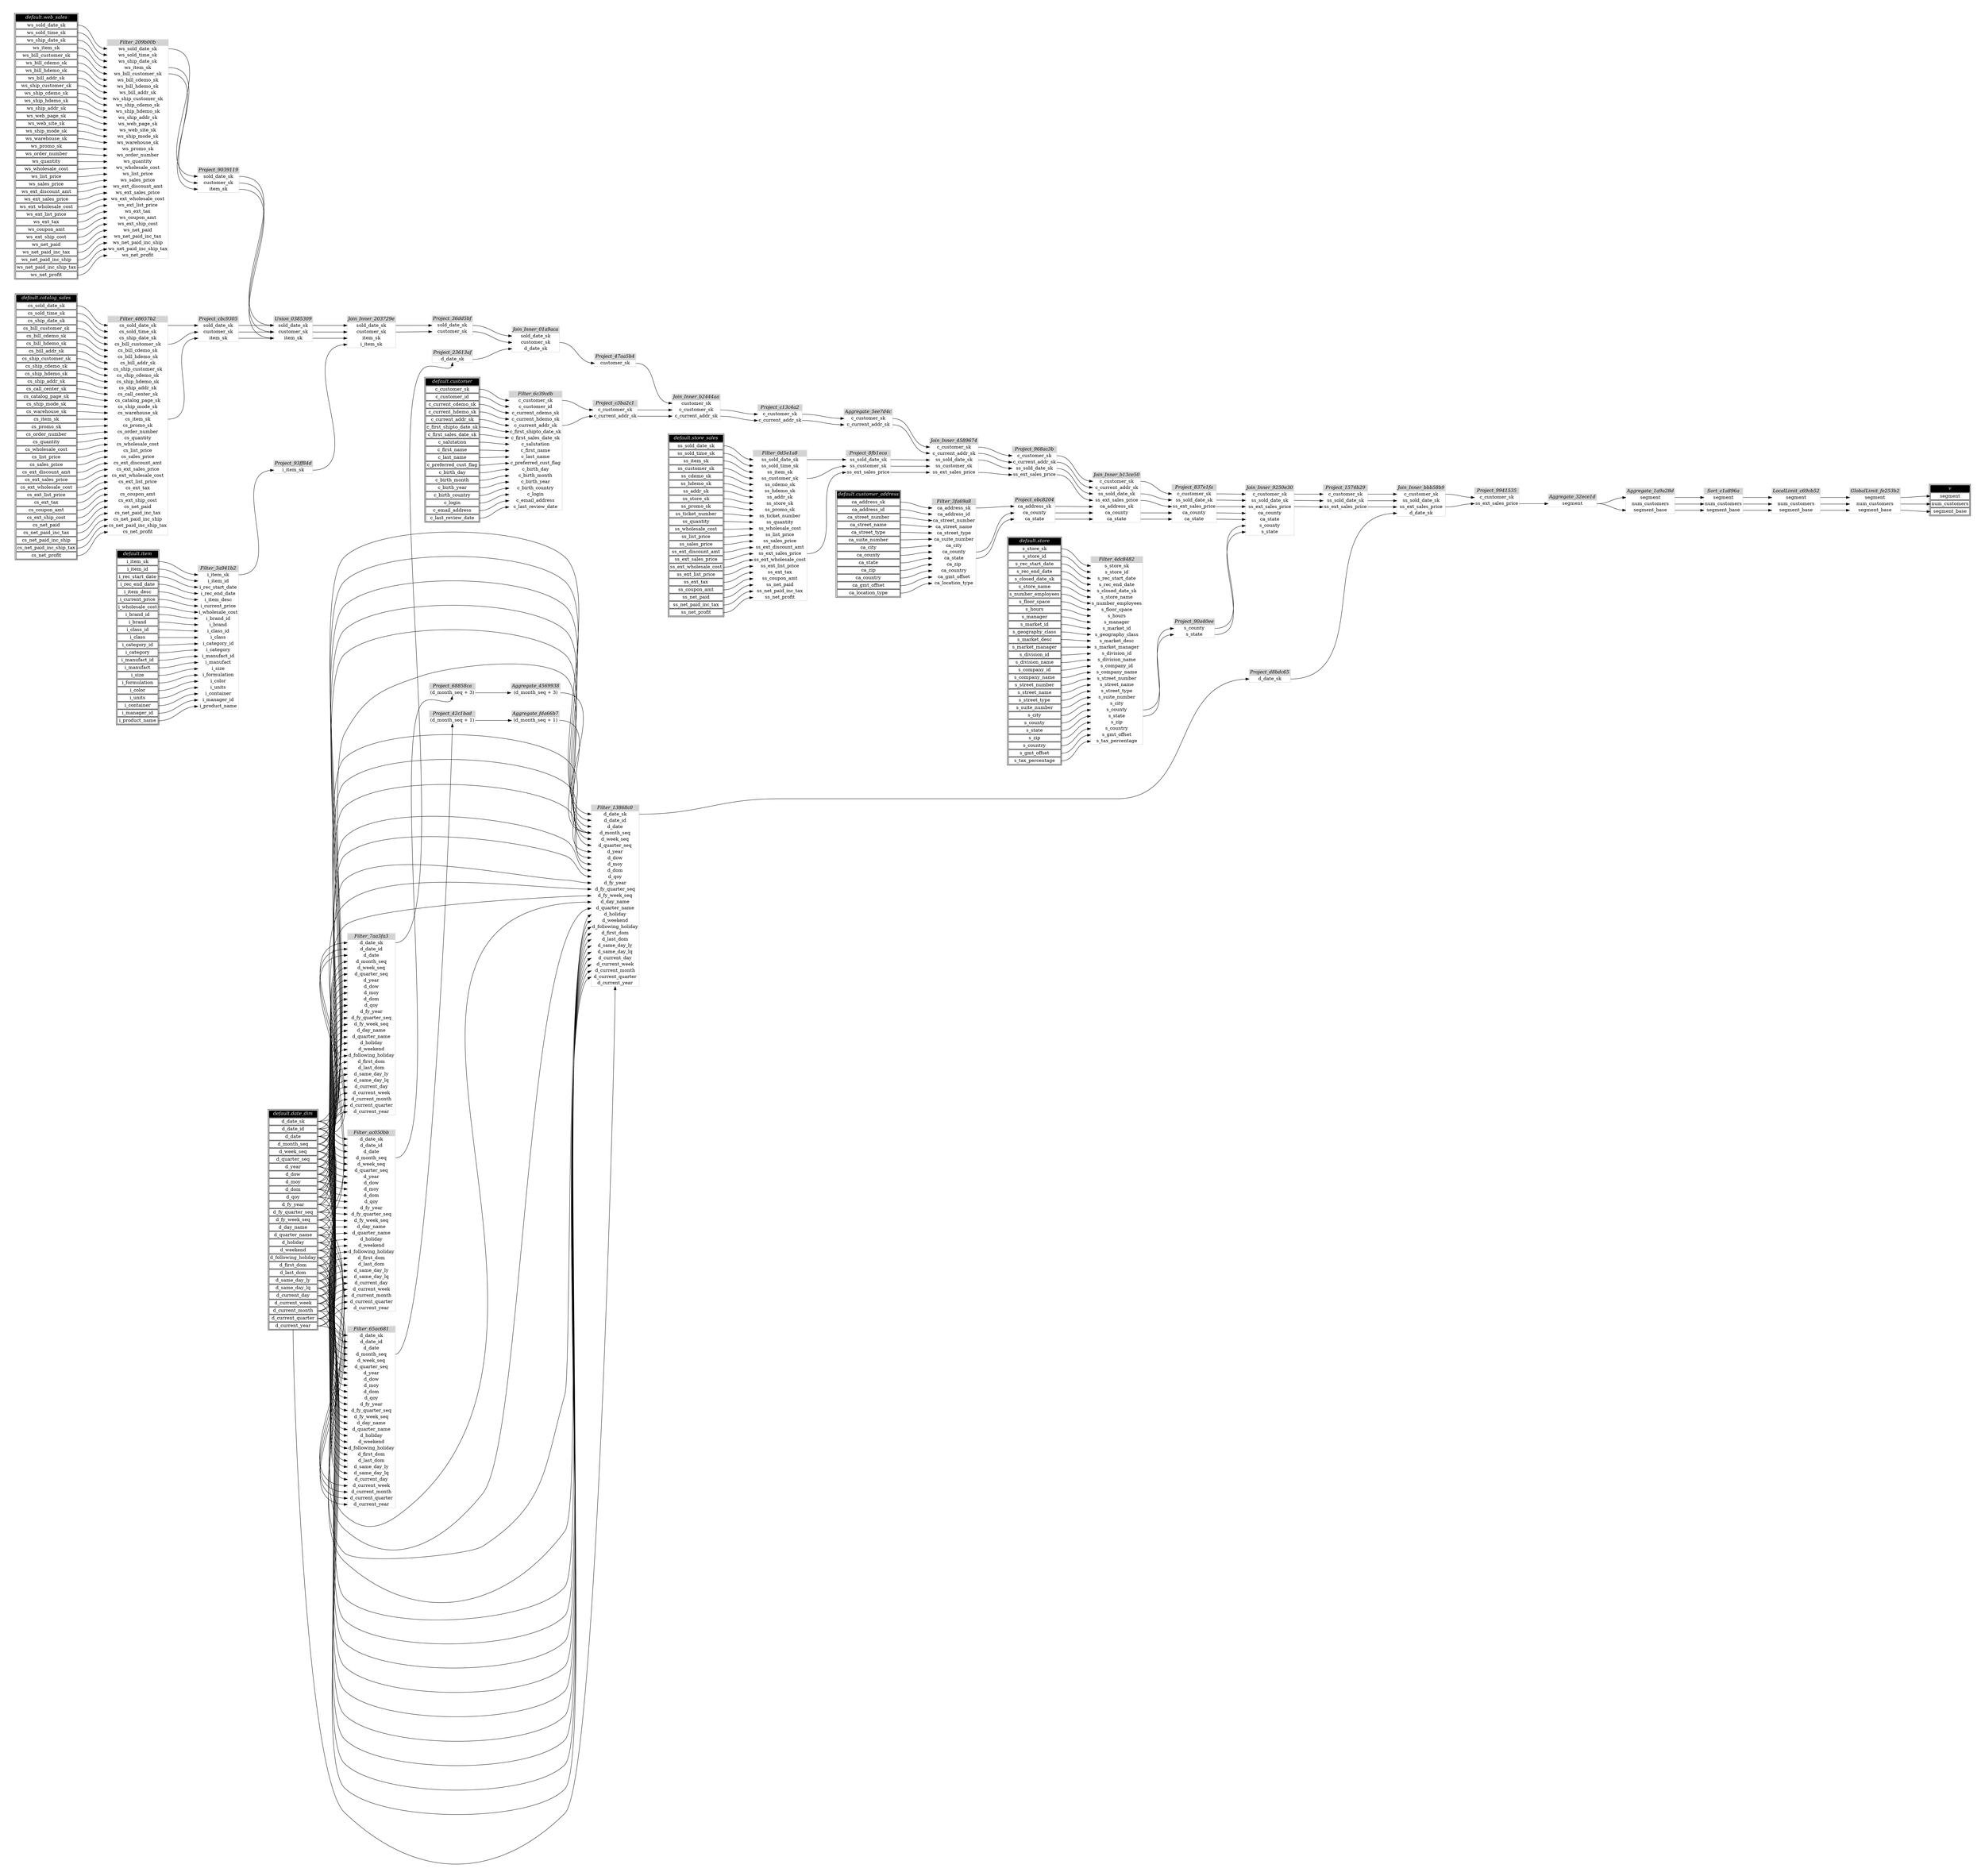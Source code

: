 // Automatically generated by TPCDSFlowTestSuite


digraph {
  graph [pad="0.5" nodesep="0.5" ranksep="1" fontname="Helvetica" rankdir=LR];
  node [shape=plaintext]

  
"Aggregate_1a9a28d" [label=<
<table color="lightgray" border="1" cellborder="0" cellspacing="0">
  <tr><td bgcolor="lightgray" port="nodeName"><i>Aggregate_1a9a28d</i></td></tr>
  <tr><td port="0">segment</td></tr>
<tr><td port="1">num_customers</td></tr>
<tr><td port="2">segment_base</td></tr>
</table>>];
     

"Aggregate_32ece1d" [label=<
<table color="lightgray" border="1" cellborder="0" cellspacing="0">
  <tr><td bgcolor="lightgray" port="nodeName"><i>Aggregate_32ece1d</i></td></tr>
  <tr><td port="0">segment</td></tr>
</table>>];
     

"Aggregate_4569938" [label=<
<table color="lightgray" border="1" cellborder="0" cellspacing="0">
  <tr><td bgcolor="lightgray" port="nodeName"><i>Aggregate_4569938</i></td></tr>
  <tr><td port="0">(d_month_seq + 3)</td></tr>
</table>>];
     

"Aggregate_5ee7d4c" [label=<
<table color="lightgray" border="1" cellborder="0" cellspacing="0">
  <tr><td bgcolor="lightgray" port="nodeName"><i>Aggregate_5ee7d4c</i></td></tr>
  <tr><td port="0">c_customer_sk</td></tr>
<tr><td port="1">c_current_addr_sk</td></tr>
</table>>];
     

"Aggregate_fda66b7" [label=<
<table color="lightgray" border="1" cellborder="0" cellspacing="0">
  <tr><td bgcolor="lightgray" port="nodeName"><i>Aggregate_fda66b7</i></td></tr>
  <tr><td port="0">(d_month_seq + 1)</td></tr>
</table>>];
     

"Filter_0d5e1a8" [label=<
<table color="lightgray" border="1" cellborder="0" cellspacing="0">
  <tr><td bgcolor="lightgray" port="nodeName"><i>Filter_0d5e1a8</i></td></tr>
  <tr><td port="0">ss_sold_date_sk</td></tr>
<tr><td port="1">ss_sold_time_sk</td></tr>
<tr><td port="2">ss_item_sk</td></tr>
<tr><td port="3">ss_customer_sk</td></tr>
<tr><td port="4">ss_cdemo_sk</td></tr>
<tr><td port="5">ss_hdemo_sk</td></tr>
<tr><td port="6">ss_addr_sk</td></tr>
<tr><td port="7">ss_store_sk</td></tr>
<tr><td port="8">ss_promo_sk</td></tr>
<tr><td port="9">ss_ticket_number</td></tr>
<tr><td port="10">ss_quantity</td></tr>
<tr><td port="11">ss_wholesale_cost</td></tr>
<tr><td port="12">ss_list_price</td></tr>
<tr><td port="13">ss_sales_price</td></tr>
<tr><td port="14">ss_ext_discount_amt</td></tr>
<tr><td port="15">ss_ext_sales_price</td></tr>
<tr><td port="16">ss_ext_wholesale_cost</td></tr>
<tr><td port="17">ss_ext_list_price</td></tr>
<tr><td port="18">ss_ext_tax</td></tr>
<tr><td port="19">ss_coupon_amt</td></tr>
<tr><td port="20">ss_net_paid</td></tr>
<tr><td port="21">ss_net_paid_inc_tax</td></tr>
<tr><td port="22">ss_net_profit</td></tr>
</table>>];
     

"Filter_13868c0" [label=<
<table color="lightgray" border="1" cellborder="0" cellspacing="0">
  <tr><td bgcolor="lightgray" port="nodeName"><i>Filter_13868c0</i></td></tr>
  <tr><td port="0">d_date_sk</td></tr>
<tr><td port="1">d_date_id</td></tr>
<tr><td port="2">d_date</td></tr>
<tr><td port="3">d_month_seq</td></tr>
<tr><td port="4">d_week_seq</td></tr>
<tr><td port="5">d_quarter_seq</td></tr>
<tr><td port="6">d_year</td></tr>
<tr><td port="7">d_dow</td></tr>
<tr><td port="8">d_moy</td></tr>
<tr><td port="9">d_dom</td></tr>
<tr><td port="10">d_qoy</td></tr>
<tr><td port="11">d_fy_year</td></tr>
<tr><td port="12">d_fy_quarter_seq</td></tr>
<tr><td port="13">d_fy_week_seq</td></tr>
<tr><td port="14">d_day_name</td></tr>
<tr><td port="15">d_quarter_name</td></tr>
<tr><td port="16">d_holiday</td></tr>
<tr><td port="17">d_weekend</td></tr>
<tr><td port="18">d_following_holiday</td></tr>
<tr><td port="19">d_first_dom</td></tr>
<tr><td port="20">d_last_dom</td></tr>
<tr><td port="21">d_same_day_ly</td></tr>
<tr><td port="22">d_same_day_lq</td></tr>
<tr><td port="23">d_current_day</td></tr>
<tr><td port="24">d_current_week</td></tr>
<tr><td port="25">d_current_month</td></tr>
<tr><td port="26">d_current_quarter</td></tr>
<tr><td port="27">d_current_year</td></tr>
</table>>];
     

"Filter_209b00b" [label=<
<table color="lightgray" border="1" cellborder="0" cellspacing="0">
  <tr><td bgcolor="lightgray" port="nodeName"><i>Filter_209b00b</i></td></tr>
  <tr><td port="0">ws_sold_date_sk</td></tr>
<tr><td port="1">ws_sold_time_sk</td></tr>
<tr><td port="2">ws_ship_date_sk</td></tr>
<tr><td port="3">ws_item_sk</td></tr>
<tr><td port="4">ws_bill_customer_sk</td></tr>
<tr><td port="5">ws_bill_cdemo_sk</td></tr>
<tr><td port="6">ws_bill_hdemo_sk</td></tr>
<tr><td port="7">ws_bill_addr_sk</td></tr>
<tr><td port="8">ws_ship_customer_sk</td></tr>
<tr><td port="9">ws_ship_cdemo_sk</td></tr>
<tr><td port="10">ws_ship_hdemo_sk</td></tr>
<tr><td port="11">ws_ship_addr_sk</td></tr>
<tr><td port="12">ws_web_page_sk</td></tr>
<tr><td port="13">ws_web_site_sk</td></tr>
<tr><td port="14">ws_ship_mode_sk</td></tr>
<tr><td port="15">ws_warehouse_sk</td></tr>
<tr><td port="16">ws_promo_sk</td></tr>
<tr><td port="17">ws_order_number</td></tr>
<tr><td port="18">ws_quantity</td></tr>
<tr><td port="19">ws_wholesale_cost</td></tr>
<tr><td port="20">ws_list_price</td></tr>
<tr><td port="21">ws_sales_price</td></tr>
<tr><td port="22">ws_ext_discount_amt</td></tr>
<tr><td port="23">ws_ext_sales_price</td></tr>
<tr><td port="24">ws_ext_wholesale_cost</td></tr>
<tr><td port="25">ws_ext_list_price</td></tr>
<tr><td port="26">ws_ext_tax</td></tr>
<tr><td port="27">ws_coupon_amt</td></tr>
<tr><td port="28">ws_ext_ship_cost</td></tr>
<tr><td port="29">ws_net_paid</td></tr>
<tr><td port="30">ws_net_paid_inc_tax</td></tr>
<tr><td port="31">ws_net_paid_inc_ship</td></tr>
<tr><td port="32">ws_net_paid_inc_ship_tax</td></tr>
<tr><td port="33">ws_net_profit</td></tr>
</table>>];
     

"Filter_3a941b2" [label=<
<table color="lightgray" border="1" cellborder="0" cellspacing="0">
  <tr><td bgcolor="lightgray" port="nodeName"><i>Filter_3a941b2</i></td></tr>
  <tr><td port="0">i_item_sk</td></tr>
<tr><td port="1">i_item_id</td></tr>
<tr><td port="2">i_rec_start_date</td></tr>
<tr><td port="3">i_rec_end_date</td></tr>
<tr><td port="4">i_item_desc</td></tr>
<tr><td port="5">i_current_price</td></tr>
<tr><td port="6">i_wholesale_cost</td></tr>
<tr><td port="7">i_brand_id</td></tr>
<tr><td port="8">i_brand</td></tr>
<tr><td port="9">i_class_id</td></tr>
<tr><td port="10">i_class</td></tr>
<tr><td port="11">i_category_id</td></tr>
<tr><td port="12">i_category</td></tr>
<tr><td port="13">i_manufact_id</td></tr>
<tr><td port="14">i_manufact</td></tr>
<tr><td port="15">i_size</td></tr>
<tr><td port="16">i_formulation</td></tr>
<tr><td port="17">i_color</td></tr>
<tr><td port="18">i_units</td></tr>
<tr><td port="19">i_container</td></tr>
<tr><td port="20">i_manager_id</td></tr>
<tr><td port="21">i_product_name</td></tr>
</table>>];
     

"Filter_3fa69a8" [label=<
<table color="lightgray" border="1" cellborder="0" cellspacing="0">
  <tr><td bgcolor="lightgray" port="nodeName"><i>Filter_3fa69a8</i></td></tr>
  <tr><td port="0">ca_address_sk</td></tr>
<tr><td port="1">ca_address_id</td></tr>
<tr><td port="2">ca_street_number</td></tr>
<tr><td port="3">ca_street_name</td></tr>
<tr><td port="4">ca_street_type</td></tr>
<tr><td port="5">ca_suite_number</td></tr>
<tr><td port="6">ca_city</td></tr>
<tr><td port="7">ca_county</td></tr>
<tr><td port="8">ca_state</td></tr>
<tr><td port="9">ca_zip</td></tr>
<tr><td port="10">ca_country</td></tr>
<tr><td port="11">ca_gmt_offset</td></tr>
<tr><td port="12">ca_location_type</td></tr>
</table>>];
     

"Filter_48657b2" [label=<
<table color="lightgray" border="1" cellborder="0" cellspacing="0">
  <tr><td bgcolor="lightgray" port="nodeName"><i>Filter_48657b2</i></td></tr>
  <tr><td port="0">cs_sold_date_sk</td></tr>
<tr><td port="1">cs_sold_time_sk</td></tr>
<tr><td port="2">cs_ship_date_sk</td></tr>
<tr><td port="3">cs_bill_customer_sk</td></tr>
<tr><td port="4">cs_bill_cdemo_sk</td></tr>
<tr><td port="5">cs_bill_hdemo_sk</td></tr>
<tr><td port="6">cs_bill_addr_sk</td></tr>
<tr><td port="7">cs_ship_customer_sk</td></tr>
<tr><td port="8">cs_ship_cdemo_sk</td></tr>
<tr><td port="9">cs_ship_hdemo_sk</td></tr>
<tr><td port="10">cs_ship_addr_sk</td></tr>
<tr><td port="11">cs_call_center_sk</td></tr>
<tr><td port="12">cs_catalog_page_sk</td></tr>
<tr><td port="13">cs_ship_mode_sk</td></tr>
<tr><td port="14">cs_warehouse_sk</td></tr>
<tr><td port="15">cs_item_sk</td></tr>
<tr><td port="16">cs_promo_sk</td></tr>
<tr><td port="17">cs_order_number</td></tr>
<tr><td port="18">cs_quantity</td></tr>
<tr><td port="19">cs_wholesale_cost</td></tr>
<tr><td port="20">cs_list_price</td></tr>
<tr><td port="21">cs_sales_price</td></tr>
<tr><td port="22">cs_ext_discount_amt</td></tr>
<tr><td port="23">cs_ext_sales_price</td></tr>
<tr><td port="24">cs_ext_wholesale_cost</td></tr>
<tr><td port="25">cs_ext_list_price</td></tr>
<tr><td port="26">cs_ext_tax</td></tr>
<tr><td port="27">cs_coupon_amt</td></tr>
<tr><td port="28">cs_ext_ship_cost</td></tr>
<tr><td port="29">cs_net_paid</td></tr>
<tr><td port="30">cs_net_paid_inc_tax</td></tr>
<tr><td port="31">cs_net_paid_inc_ship</td></tr>
<tr><td port="32">cs_net_paid_inc_ship_tax</td></tr>
<tr><td port="33">cs_net_profit</td></tr>
</table>>];
     

"Filter_4dc8482" [label=<
<table color="lightgray" border="1" cellborder="0" cellspacing="0">
  <tr><td bgcolor="lightgray" port="nodeName"><i>Filter_4dc8482</i></td></tr>
  <tr><td port="0">s_store_sk</td></tr>
<tr><td port="1">s_store_id</td></tr>
<tr><td port="2">s_rec_start_date</td></tr>
<tr><td port="3">s_rec_end_date</td></tr>
<tr><td port="4">s_closed_date_sk</td></tr>
<tr><td port="5">s_store_name</td></tr>
<tr><td port="6">s_number_employees</td></tr>
<tr><td port="7">s_floor_space</td></tr>
<tr><td port="8">s_hours</td></tr>
<tr><td port="9">s_manager</td></tr>
<tr><td port="10">s_market_id</td></tr>
<tr><td port="11">s_geography_class</td></tr>
<tr><td port="12">s_market_desc</td></tr>
<tr><td port="13">s_market_manager</td></tr>
<tr><td port="14">s_division_id</td></tr>
<tr><td port="15">s_division_name</td></tr>
<tr><td port="16">s_company_id</td></tr>
<tr><td port="17">s_company_name</td></tr>
<tr><td port="18">s_street_number</td></tr>
<tr><td port="19">s_street_name</td></tr>
<tr><td port="20">s_street_type</td></tr>
<tr><td port="21">s_suite_number</td></tr>
<tr><td port="22">s_city</td></tr>
<tr><td port="23">s_county</td></tr>
<tr><td port="24">s_state</td></tr>
<tr><td port="25">s_zip</td></tr>
<tr><td port="26">s_country</td></tr>
<tr><td port="27">s_gmt_offset</td></tr>
<tr><td port="28">s_tax_percentage</td></tr>
</table>>];
     

"Filter_65ac681" [label=<
<table color="lightgray" border="1" cellborder="0" cellspacing="0">
  <tr><td bgcolor="lightgray" port="nodeName"><i>Filter_65ac681</i></td></tr>
  <tr><td port="0">d_date_sk</td></tr>
<tr><td port="1">d_date_id</td></tr>
<tr><td port="2">d_date</td></tr>
<tr><td port="3">d_month_seq</td></tr>
<tr><td port="4">d_week_seq</td></tr>
<tr><td port="5">d_quarter_seq</td></tr>
<tr><td port="6">d_year</td></tr>
<tr><td port="7">d_dow</td></tr>
<tr><td port="8">d_moy</td></tr>
<tr><td port="9">d_dom</td></tr>
<tr><td port="10">d_qoy</td></tr>
<tr><td port="11">d_fy_year</td></tr>
<tr><td port="12">d_fy_quarter_seq</td></tr>
<tr><td port="13">d_fy_week_seq</td></tr>
<tr><td port="14">d_day_name</td></tr>
<tr><td port="15">d_quarter_name</td></tr>
<tr><td port="16">d_holiday</td></tr>
<tr><td port="17">d_weekend</td></tr>
<tr><td port="18">d_following_holiday</td></tr>
<tr><td port="19">d_first_dom</td></tr>
<tr><td port="20">d_last_dom</td></tr>
<tr><td port="21">d_same_day_ly</td></tr>
<tr><td port="22">d_same_day_lq</td></tr>
<tr><td port="23">d_current_day</td></tr>
<tr><td port="24">d_current_week</td></tr>
<tr><td port="25">d_current_month</td></tr>
<tr><td port="26">d_current_quarter</td></tr>
<tr><td port="27">d_current_year</td></tr>
</table>>];
     

"Filter_6c39cdb" [label=<
<table color="lightgray" border="1" cellborder="0" cellspacing="0">
  <tr><td bgcolor="lightgray" port="nodeName"><i>Filter_6c39cdb</i></td></tr>
  <tr><td port="0">c_customer_sk</td></tr>
<tr><td port="1">c_customer_id</td></tr>
<tr><td port="2">c_current_cdemo_sk</td></tr>
<tr><td port="3">c_current_hdemo_sk</td></tr>
<tr><td port="4">c_current_addr_sk</td></tr>
<tr><td port="5">c_first_shipto_date_sk</td></tr>
<tr><td port="6">c_first_sales_date_sk</td></tr>
<tr><td port="7">c_salutation</td></tr>
<tr><td port="8">c_first_name</td></tr>
<tr><td port="9">c_last_name</td></tr>
<tr><td port="10">c_preferred_cust_flag</td></tr>
<tr><td port="11">c_birth_day</td></tr>
<tr><td port="12">c_birth_month</td></tr>
<tr><td port="13">c_birth_year</td></tr>
<tr><td port="14">c_birth_country</td></tr>
<tr><td port="15">c_login</td></tr>
<tr><td port="16">c_email_address</td></tr>
<tr><td port="17">c_last_review_date</td></tr>
</table>>];
     

"Filter_7aa3fa3" [label=<
<table color="lightgray" border="1" cellborder="0" cellspacing="0">
  <tr><td bgcolor="lightgray" port="nodeName"><i>Filter_7aa3fa3</i></td></tr>
  <tr><td port="0">d_date_sk</td></tr>
<tr><td port="1">d_date_id</td></tr>
<tr><td port="2">d_date</td></tr>
<tr><td port="3">d_month_seq</td></tr>
<tr><td port="4">d_week_seq</td></tr>
<tr><td port="5">d_quarter_seq</td></tr>
<tr><td port="6">d_year</td></tr>
<tr><td port="7">d_dow</td></tr>
<tr><td port="8">d_moy</td></tr>
<tr><td port="9">d_dom</td></tr>
<tr><td port="10">d_qoy</td></tr>
<tr><td port="11">d_fy_year</td></tr>
<tr><td port="12">d_fy_quarter_seq</td></tr>
<tr><td port="13">d_fy_week_seq</td></tr>
<tr><td port="14">d_day_name</td></tr>
<tr><td port="15">d_quarter_name</td></tr>
<tr><td port="16">d_holiday</td></tr>
<tr><td port="17">d_weekend</td></tr>
<tr><td port="18">d_following_holiday</td></tr>
<tr><td port="19">d_first_dom</td></tr>
<tr><td port="20">d_last_dom</td></tr>
<tr><td port="21">d_same_day_ly</td></tr>
<tr><td port="22">d_same_day_lq</td></tr>
<tr><td port="23">d_current_day</td></tr>
<tr><td port="24">d_current_week</td></tr>
<tr><td port="25">d_current_month</td></tr>
<tr><td port="26">d_current_quarter</td></tr>
<tr><td port="27">d_current_year</td></tr>
</table>>];
     

"Filter_ac050bb" [label=<
<table color="lightgray" border="1" cellborder="0" cellspacing="0">
  <tr><td bgcolor="lightgray" port="nodeName"><i>Filter_ac050bb</i></td></tr>
  <tr><td port="0">d_date_sk</td></tr>
<tr><td port="1">d_date_id</td></tr>
<tr><td port="2">d_date</td></tr>
<tr><td port="3">d_month_seq</td></tr>
<tr><td port="4">d_week_seq</td></tr>
<tr><td port="5">d_quarter_seq</td></tr>
<tr><td port="6">d_year</td></tr>
<tr><td port="7">d_dow</td></tr>
<tr><td port="8">d_moy</td></tr>
<tr><td port="9">d_dom</td></tr>
<tr><td port="10">d_qoy</td></tr>
<tr><td port="11">d_fy_year</td></tr>
<tr><td port="12">d_fy_quarter_seq</td></tr>
<tr><td port="13">d_fy_week_seq</td></tr>
<tr><td port="14">d_day_name</td></tr>
<tr><td port="15">d_quarter_name</td></tr>
<tr><td port="16">d_holiday</td></tr>
<tr><td port="17">d_weekend</td></tr>
<tr><td port="18">d_following_holiday</td></tr>
<tr><td port="19">d_first_dom</td></tr>
<tr><td port="20">d_last_dom</td></tr>
<tr><td port="21">d_same_day_ly</td></tr>
<tr><td port="22">d_same_day_lq</td></tr>
<tr><td port="23">d_current_day</td></tr>
<tr><td port="24">d_current_week</td></tr>
<tr><td port="25">d_current_month</td></tr>
<tr><td port="26">d_current_quarter</td></tr>
<tr><td port="27">d_current_year</td></tr>
</table>>];
     

"GlobalLimit_fe253b2" [label=<
<table color="lightgray" border="1" cellborder="0" cellspacing="0">
  <tr><td bgcolor="lightgray" port="nodeName"><i>GlobalLimit_fe253b2</i></td></tr>
  <tr><td port="0">segment</td></tr>
<tr><td port="1">num_customers</td></tr>
<tr><td port="2">segment_base</td></tr>
</table>>];
     

"Join_Inner_01a9aca" [label=<
<table color="lightgray" border="1" cellborder="0" cellspacing="0">
  <tr><td bgcolor="lightgray" port="nodeName"><i>Join_Inner_01a9aca</i></td></tr>
  <tr><td port="0">sold_date_sk</td></tr>
<tr><td port="1">customer_sk</td></tr>
<tr><td port="2">d_date_sk</td></tr>
</table>>];
     

"Join_Inner_203729e" [label=<
<table color="lightgray" border="1" cellborder="0" cellspacing="0">
  <tr><td bgcolor="lightgray" port="nodeName"><i>Join_Inner_203729e</i></td></tr>
  <tr><td port="0">sold_date_sk</td></tr>
<tr><td port="1">customer_sk</td></tr>
<tr><td port="2">item_sk</td></tr>
<tr><td port="3">i_item_sk</td></tr>
</table>>];
     

"Join_Inner_4589674" [label=<
<table color="lightgray" border="1" cellborder="0" cellspacing="0">
  <tr><td bgcolor="lightgray" port="nodeName"><i>Join_Inner_4589674</i></td></tr>
  <tr><td port="0">c_customer_sk</td></tr>
<tr><td port="1">c_current_addr_sk</td></tr>
<tr><td port="2">ss_sold_date_sk</td></tr>
<tr><td port="3">ss_customer_sk</td></tr>
<tr><td port="4">ss_ext_sales_price</td></tr>
</table>>];
     

"Join_Inner_9250e30" [label=<
<table color="lightgray" border="1" cellborder="0" cellspacing="0">
  <tr><td bgcolor="lightgray" port="nodeName"><i>Join_Inner_9250e30</i></td></tr>
  <tr><td port="0">c_customer_sk</td></tr>
<tr><td port="1">ss_sold_date_sk</td></tr>
<tr><td port="2">ss_ext_sales_price</td></tr>
<tr><td port="3">ca_county</td></tr>
<tr><td port="4">ca_state</td></tr>
<tr><td port="5">s_county</td></tr>
<tr><td port="6">s_state</td></tr>
</table>>];
     

"Join_Inner_b13ce50" [label=<
<table color="lightgray" border="1" cellborder="0" cellspacing="0">
  <tr><td bgcolor="lightgray" port="nodeName"><i>Join_Inner_b13ce50</i></td></tr>
  <tr><td port="0">c_customer_sk</td></tr>
<tr><td port="1">c_current_addr_sk</td></tr>
<tr><td port="2">ss_sold_date_sk</td></tr>
<tr><td port="3">ss_ext_sales_price</td></tr>
<tr><td port="4">ca_address_sk</td></tr>
<tr><td port="5">ca_county</td></tr>
<tr><td port="6">ca_state</td></tr>
</table>>];
     

"Join_Inner_b2444aa" [label=<
<table color="lightgray" border="1" cellborder="0" cellspacing="0">
  <tr><td bgcolor="lightgray" port="nodeName"><i>Join_Inner_b2444aa</i></td></tr>
  <tr><td port="0">customer_sk</td></tr>
<tr><td port="1">c_customer_sk</td></tr>
<tr><td port="2">c_current_addr_sk</td></tr>
</table>>];
     

"Join_Inner_bbb58b9" [label=<
<table color="lightgray" border="1" cellborder="0" cellspacing="0">
  <tr><td bgcolor="lightgray" port="nodeName"><i>Join_Inner_bbb58b9</i></td></tr>
  <tr><td port="0">c_customer_sk</td></tr>
<tr><td port="1">ss_sold_date_sk</td></tr>
<tr><td port="2">ss_ext_sales_price</td></tr>
<tr><td port="3">d_date_sk</td></tr>
</table>>];
     

"LocalLimit_c69cb52" [label=<
<table color="lightgray" border="1" cellborder="0" cellspacing="0">
  <tr><td bgcolor="lightgray" port="nodeName"><i>LocalLimit_c69cb52</i></td></tr>
  <tr><td port="0">segment</td></tr>
<tr><td port="1">num_customers</td></tr>
<tr><td port="2">segment_base</td></tr>
</table>>];
     

"Project_1574b29" [label=<
<table color="lightgray" border="1" cellborder="0" cellspacing="0">
  <tr><td bgcolor="lightgray" port="nodeName"><i>Project_1574b29</i></td></tr>
  <tr><td port="0">c_customer_sk</td></tr>
<tr><td port="1">ss_sold_date_sk</td></tr>
<tr><td port="2">ss_ext_sales_price</td></tr>
</table>>];
     

"Project_23613af" [label=<
<table color="lightgray" border="1" cellborder="0" cellspacing="0">
  <tr><td bgcolor="lightgray" port="nodeName"><i>Project_23613af</i></td></tr>
  <tr><td port="0">d_date_sk</td></tr>
</table>>];
     

"Project_36dd5bf" [label=<
<table color="lightgray" border="1" cellborder="0" cellspacing="0">
  <tr><td bgcolor="lightgray" port="nodeName"><i>Project_36dd5bf</i></td></tr>
  <tr><td port="0">sold_date_sk</td></tr>
<tr><td port="1">customer_sk</td></tr>
</table>>];
     

"Project_42c1bad" [label=<
<table color="lightgray" border="1" cellborder="0" cellspacing="0">
  <tr><td bgcolor="lightgray" port="nodeName"><i>Project_42c1bad</i></td></tr>
  <tr><td port="0">(d_month_seq + 1)</td></tr>
</table>>];
     

"Project_47aa5b4" [label=<
<table color="lightgray" border="1" cellborder="0" cellspacing="0">
  <tr><td bgcolor="lightgray" port="nodeName"><i>Project_47aa5b4</i></td></tr>
  <tr><td port="0">customer_sk</td></tr>
</table>>];
     

"Project_68858ca" [label=<
<table color="lightgray" border="1" cellborder="0" cellspacing="0">
  <tr><td bgcolor="lightgray" port="nodeName"><i>Project_68858ca</i></td></tr>
  <tr><td port="0">(d_month_seq + 3)</td></tr>
</table>>];
     

"Project_837e1fa" [label=<
<table color="lightgray" border="1" cellborder="0" cellspacing="0">
  <tr><td bgcolor="lightgray" port="nodeName"><i>Project_837e1fa</i></td></tr>
  <tr><td port="0">c_customer_sk</td></tr>
<tr><td port="1">ss_sold_date_sk</td></tr>
<tr><td port="2">ss_ext_sales_price</td></tr>
<tr><td port="3">ca_county</td></tr>
<tr><td port="4">ca_state</td></tr>
</table>>];
     

"Project_8fb1eca" [label=<
<table color="lightgray" border="1" cellborder="0" cellspacing="0">
  <tr><td bgcolor="lightgray" port="nodeName"><i>Project_8fb1eca</i></td></tr>
  <tr><td port="0">ss_sold_date_sk</td></tr>
<tr><td port="1">ss_customer_sk</td></tr>
<tr><td port="2">ss_ext_sales_price</td></tr>
</table>>];
     

"Project_9039119" [label=<
<table color="lightgray" border="1" cellborder="0" cellspacing="0">
  <tr><td bgcolor="lightgray" port="nodeName"><i>Project_9039119</i></td></tr>
  <tr><td port="0">sold_date_sk</td></tr>
<tr><td port="1">customer_sk</td></tr>
<tr><td port="2">item_sk</td></tr>
</table>>];
     

"Project_90a40ee" [label=<
<table color="lightgray" border="1" cellborder="0" cellspacing="0">
  <tr><td bgcolor="lightgray" port="nodeName"><i>Project_90a40ee</i></td></tr>
  <tr><td port="0">s_county</td></tr>
<tr><td port="1">s_state</td></tr>
</table>>];
     

"Project_93ff84d" [label=<
<table color="lightgray" border="1" cellborder="0" cellspacing="0">
  <tr><td bgcolor="lightgray" port="nodeName"><i>Project_93ff84d</i></td></tr>
  <tr><td port="0">i_item_sk</td></tr>
</table>>];
     

"Project_968ac3b" [label=<
<table color="lightgray" border="1" cellborder="0" cellspacing="0">
  <tr><td bgcolor="lightgray" port="nodeName"><i>Project_968ac3b</i></td></tr>
  <tr><td port="0">c_customer_sk</td></tr>
<tr><td port="1">c_current_addr_sk</td></tr>
<tr><td port="2">ss_sold_date_sk</td></tr>
<tr><td port="3">ss_ext_sales_price</td></tr>
</table>>];
     

"Project_9941535" [label=<
<table color="lightgray" border="1" cellborder="0" cellspacing="0">
  <tr><td bgcolor="lightgray" port="nodeName"><i>Project_9941535</i></td></tr>
  <tr><td port="0">c_customer_sk</td></tr>
<tr><td port="1">ss_ext_sales_price</td></tr>
</table>>];
     

"Project_c13c4a2" [label=<
<table color="lightgray" border="1" cellborder="0" cellspacing="0">
  <tr><td bgcolor="lightgray" port="nodeName"><i>Project_c13c4a2</i></td></tr>
  <tr><td port="0">c_customer_sk</td></tr>
<tr><td port="1">c_current_addr_sk</td></tr>
</table>>];
     

"Project_c3ba2c1" [label=<
<table color="lightgray" border="1" cellborder="0" cellspacing="0">
  <tr><td bgcolor="lightgray" port="nodeName"><i>Project_c3ba2c1</i></td></tr>
  <tr><td port="0">c_customer_sk</td></tr>
<tr><td port="1">c_current_addr_sk</td></tr>
</table>>];
     

"Project_cbc9305" [label=<
<table color="lightgray" border="1" cellborder="0" cellspacing="0">
  <tr><td bgcolor="lightgray" port="nodeName"><i>Project_cbc9305</i></td></tr>
  <tr><td port="0">sold_date_sk</td></tr>
<tr><td port="1">customer_sk</td></tr>
<tr><td port="2">item_sk</td></tr>
</table>>];
     

"Project_d8bdc65" [label=<
<table color="lightgray" border="1" cellborder="0" cellspacing="0">
  <tr><td bgcolor="lightgray" port="nodeName"><i>Project_d8bdc65</i></td></tr>
  <tr><td port="0">d_date_sk</td></tr>
</table>>];
     

"Project_ebc8204" [label=<
<table color="lightgray" border="1" cellborder="0" cellspacing="0">
  <tr><td bgcolor="lightgray" port="nodeName"><i>Project_ebc8204</i></td></tr>
  <tr><td port="0">ca_address_sk</td></tr>
<tr><td port="1">ca_county</td></tr>
<tr><td port="2">ca_state</td></tr>
</table>>];
     

"Sort_c1a896a" [label=<
<table color="lightgray" border="1" cellborder="0" cellspacing="0">
  <tr><td bgcolor="lightgray" port="nodeName"><i>Sort_c1a896a</i></td></tr>
  <tr><td port="0">segment</td></tr>
<tr><td port="1">num_customers</td></tr>
<tr><td port="2">segment_base</td></tr>
</table>>];
     

"Union_0385309" [label=<
<table color="lightgray" border="1" cellborder="0" cellspacing="0">
  <tr><td bgcolor="lightgray" port="nodeName"><i>Union_0385309</i></td></tr>
  <tr><td port="0">sold_date_sk</td></tr>
<tr><td port="1">customer_sk</td></tr>
<tr><td port="2">item_sk</td></tr>
</table>>];
     

"default.catalog_sales" [color="black" label=<
<table>
  <tr><td bgcolor="black" port="nodeName"><i><font color="white">default.catalog_sales</font></i></td></tr>
  <tr><td port="0">cs_sold_date_sk</td></tr>
<tr><td port="1">cs_sold_time_sk</td></tr>
<tr><td port="2">cs_ship_date_sk</td></tr>
<tr><td port="3">cs_bill_customer_sk</td></tr>
<tr><td port="4">cs_bill_cdemo_sk</td></tr>
<tr><td port="5">cs_bill_hdemo_sk</td></tr>
<tr><td port="6">cs_bill_addr_sk</td></tr>
<tr><td port="7">cs_ship_customer_sk</td></tr>
<tr><td port="8">cs_ship_cdemo_sk</td></tr>
<tr><td port="9">cs_ship_hdemo_sk</td></tr>
<tr><td port="10">cs_ship_addr_sk</td></tr>
<tr><td port="11">cs_call_center_sk</td></tr>
<tr><td port="12">cs_catalog_page_sk</td></tr>
<tr><td port="13">cs_ship_mode_sk</td></tr>
<tr><td port="14">cs_warehouse_sk</td></tr>
<tr><td port="15">cs_item_sk</td></tr>
<tr><td port="16">cs_promo_sk</td></tr>
<tr><td port="17">cs_order_number</td></tr>
<tr><td port="18">cs_quantity</td></tr>
<tr><td port="19">cs_wholesale_cost</td></tr>
<tr><td port="20">cs_list_price</td></tr>
<tr><td port="21">cs_sales_price</td></tr>
<tr><td port="22">cs_ext_discount_amt</td></tr>
<tr><td port="23">cs_ext_sales_price</td></tr>
<tr><td port="24">cs_ext_wholesale_cost</td></tr>
<tr><td port="25">cs_ext_list_price</td></tr>
<tr><td port="26">cs_ext_tax</td></tr>
<tr><td port="27">cs_coupon_amt</td></tr>
<tr><td port="28">cs_ext_ship_cost</td></tr>
<tr><td port="29">cs_net_paid</td></tr>
<tr><td port="30">cs_net_paid_inc_tax</td></tr>
<tr><td port="31">cs_net_paid_inc_ship</td></tr>
<tr><td port="32">cs_net_paid_inc_ship_tax</td></tr>
<tr><td port="33">cs_net_profit</td></tr>
</table>>];
     

"default.customer" [color="black" label=<
<table>
  <tr><td bgcolor="black" port="nodeName"><i><font color="white">default.customer</font></i></td></tr>
  <tr><td port="0">c_customer_sk</td></tr>
<tr><td port="1">c_customer_id</td></tr>
<tr><td port="2">c_current_cdemo_sk</td></tr>
<tr><td port="3">c_current_hdemo_sk</td></tr>
<tr><td port="4">c_current_addr_sk</td></tr>
<tr><td port="5">c_first_shipto_date_sk</td></tr>
<tr><td port="6">c_first_sales_date_sk</td></tr>
<tr><td port="7">c_salutation</td></tr>
<tr><td port="8">c_first_name</td></tr>
<tr><td port="9">c_last_name</td></tr>
<tr><td port="10">c_preferred_cust_flag</td></tr>
<tr><td port="11">c_birth_day</td></tr>
<tr><td port="12">c_birth_month</td></tr>
<tr><td port="13">c_birth_year</td></tr>
<tr><td port="14">c_birth_country</td></tr>
<tr><td port="15">c_login</td></tr>
<tr><td port="16">c_email_address</td></tr>
<tr><td port="17">c_last_review_date</td></tr>
</table>>];
     

"default.customer_address" [color="black" label=<
<table>
  <tr><td bgcolor="black" port="nodeName"><i><font color="white">default.customer_address</font></i></td></tr>
  <tr><td port="0">ca_address_sk</td></tr>
<tr><td port="1">ca_address_id</td></tr>
<tr><td port="2">ca_street_number</td></tr>
<tr><td port="3">ca_street_name</td></tr>
<tr><td port="4">ca_street_type</td></tr>
<tr><td port="5">ca_suite_number</td></tr>
<tr><td port="6">ca_city</td></tr>
<tr><td port="7">ca_county</td></tr>
<tr><td port="8">ca_state</td></tr>
<tr><td port="9">ca_zip</td></tr>
<tr><td port="10">ca_country</td></tr>
<tr><td port="11">ca_gmt_offset</td></tr>
<tr><td port="12">ca_location_type</td></tr>
</table>>];
     

"default.date_dim" [color="black" label=<
<table>
  <tr><td bgcolor="black" port="nodeName"><i><font color="white">default.date_dim</font></i></td></tr>
  <tr><td port="0">d_date_sk</td></tr>
<tr><td port="1">d_date_id</td></tr>
<tr><td port="2">d_date</td></tr>
<tr><td port="3">d_month_seq</td></tr>
<tr><td port="4">d_week_seq</td></tr>
<tr><td port="5">d_quarter_seq</td></tr>
<tr><td port="6">d_year</td></tr>
<tr><td port="7">d_dow</td></tr>
<tr><td port="8">d_moy</td></tr>
<tr><td port="9">d_dom</td></tr>
<tr><td port="10">d_qoy</td></tr>
<tr><td port="11">d_fy_year</td></tr>
<tr><td port="12">d_fy_quarter_seq</td></tr>
<tr><td port="13">d_fy_week_seq</td></tr>
<tr><td port="14">d_day_name</td></tr>
<tr><td port="15">d_quarter_name</td></tr>
<tr><td port="16">d_holiday</td></tr>
<tr><td port="17">d_weekend</td></tr>
<tr><td port="18">d_following_holiday</td></tr>
<tr><td port="19">d_first_dom</td></tr>
<tr><td port="20">d_last_dom</td></tr>
<tr><td port="21">d_same_day_ly</td></tr>
<tr><td port="22">d_same_day_lq</td></tr>
<tr><td port="23">d_current_day</td></tr>
<tr><td port="24">d_current_week</td></tr>
<tr><td port="25">d_current_month</td></tr>
<tr><td port="26">d_current_quarter</td></tr>
<tr><td port="27">d_current_year</td></tr>
</table>>];
     

"default.item" [color="black" label=<
<table>
  <tr><td bgcolor="black" port="nodeName"><i><font color="white">default.item</font></i></td></tr>
  <tr><td port="0">i_item_sk</td></tr>
<tr><td port="1">i_item_id</td></tr>
<tr><td port="2">i_rec_start_date</td></tr>
<tr><td port="3">i_rec_end_date</td></tr>
<tr><td port="4">i_item_desc</td></tr>
<tr><td port="5">i_current_price</td></tr>
<tr><td port="6">i_wholesale_cost</td></tr>
<tr><td port="7">i_brand_id</td></tr>
<tr><td port="8">i_brand</td></tr>
<tr><td port="9">i_class_id</td></tr>
<tr><td port="10">i_class</td></tr>
<tr><td port="11">i_category_id</td></tr>
<tr><td port="12">i_category</td></tr>
<tr><td port="13">i_manufact_id</td></tr>
<tr><td port="14">i_manufact</td></tr>
<tr><td port="15">i_size</td></tr>
<tr><td port="16">i_formulation</td></tr>
<tr><td port="17">i_color</td></tr>
<tr><td port="18">i_units</td></tr>
<tr><td port="19">i_container</td></tr>
<tr><td port="20">i_manager_id</td></tr>
<tr><td port="21">i_product_name</td></tr>
</table>>];
     

"default.store" [color="black" label=<
<table>
  <tr><td bgcolor="black" port="nodeName"><i><font color="white">default.store</font></i></td></tr>
  <tr><td port="0">s_store_sk</td></tr>
<tr><td port="1">s_store_id</td></tr>
<tr><td port="2">s_rec_start_date</td></tr>
<tr><td port="3">s_rec_end_date</td></tr>
<tr><td port="4">s_closed_date_sk</td></tr>
<tr><td port="5">s_store_name</td></tr>
<tr><td port="6">s_number_employees</td></tr>
<tr><td port="7">s_floor_space</td></tr>
<tr><td port="8">s_hours</td></tr>
<tr><td port="9">s_manager</td></tr>
<tr><td port="10">s_market_id</td></tr>
<tr><td port="11">s_geography_class</td></tr>
<tr><td port="12">s_market_desc</td></tr>
<tr><td port="13">s_market_manager</td></tr>
<tr><td port="14">s_division_id</td></tr>
<tr><td port="15">s_division_name</td></tr>
<tr><td port="16">s_company_id</td></tr>
<tr><td port="17">s_company_name</td></tr>
<tr><td port="18">s_street_number</td></tr>
<tr><td port="19">s_street_name</td></tr>
<tr><td port="20">s_street_type</td></tr>
<tr><td port="21">s_suite_number</td></tr>
<tr><td port="22">s_city</td></tr>
<tr><td port="23">s_county</td></tr>
<tr><td port="24">s_state</td></tr>
<tr><td port="25">s_zip</td></tr>
<tr><td port="26">s_country</td></tr>
<tr><td port="27">s_gmt_offset</td></tr>
<tr><td port="28">s_tax_percentage</td></tr>
</table>>];
     

"default.store_sales" [color="black" label=<
<table>
  <tr><td bgcolor="black" port="nodeName"><i><font color="white">default.store_sales</font></i></td></tr>
  <tr><td port="0">ss_sold_date_sk</td></tr>
<tr><td port="1">ss_sold_time_sk</td></tr>
<tr><td port="2">ss_item_sk</td></tr>
<tr><td port="3">ss_customer_sk</td></tr>
<tr><td port="4">ss_cdemo_sk</td></tr>
<tr><td port="5">ss_hdemo_sk</td></tr>
<tr><td port="6">ss_addr_sk</td></tr>
<tr><td port="7">ss_store_sk</td></tr>
<tr><td port="8">ss_promo_sk</td></tr>
<tr><td port="9">ss_ticket_number</td></tr>
<tr><td port="10">ss_quantity</td></tr>
<tr><td port="11">ss_wholesale_cost</td></tr>
<tr><td port="12">ss_list_price</td></tr>
<tr><td port="13">ss_sales_price</td></tr>
<tr><td port="14">ss_ext_discount_amt</td></tr>
<tr><td port="15">ss_ext_sales_price</td></tr>
<tr><td port="16">ss_ext_wholesale_cost</td></tr>
<tr><td port="17">ss_ext_list_price</td></tr>
<tr><td port="18">ss_ext_tax</td></tr>
<tr><td port="19">ss_coupon_amt</td></tr>
<tr><td port="20">ss_net_paid</td></tr>
<tr><td port="21">ss_net_paid_inc_tax</td></tr>
<tr><td port="22">ss_net_profit</td></tr>
</table>>];
     

"default.web_sales" [color="black" label=<
<table>
  <tr><td bgcolor="black" port="nodeName"><i><font color="white">default.web_sales</font></i></td></tr>
  <tr><td port="0">ws_sold_date_sk</td></tr>
<tr><td port="1">ws_sold_time_sk</td></tr>
<tr><td port="2">ws_ship_date_sk</td></tr>
<tr><td port="3">ws_item_sk</td></tr>
<tr><td port="4">ws_bill_customer_sk</td></tr>
<tr><td port="5">ws_bill_cdemo_sk</td></tr>
<tr><td port="6">ws_bill_hdemo_sk</td></tr>
<tr><td port="7">ws_bill_addr_sk</td></tr>
<tr><td port="8">ws_ship_customer_sk</td></tr>
<tr><td port="9">ws_ship_cdemo_sk</td></tr>
<tr><td port="10">ws_ship_hdemo_sk</td></tr>
<tr><td port="11">ws_ship_addr_sk</td></tr>
<tr><td port="12">ws_web_page_sk</td></tr>
<tr><td port="13">ws_web_site_sk</td></tr>
<tr><td port="14">ws_ship_mode_sk</td></tr>
<tr><td port="15">ws_warehouse_sk</td></tr>
<tr><td port="16">ws_promo_sk</td></tr>
<tr><td port="17">ws_order_number</td></tr>
<tr><td port="18">ws_quantity</td></tr>
<tr><td port="19">ws_wholesale_cost</td></tr>
<tr><td port="20">ws_list_price</td></tr>
<tr><td port="21">ws_sales_price</td></tr>
<tr><td port="22">ws_ext_discount_amt</td></tr>
<tr><td port="23">ws_ext_sales_price</td></tr>
<tr><td port="24">ws_ext_wholesale_cost</td></tr>
<tr><td port="25">ws_ext_list_price</td></tr>
<tr><td port="26">ws_ext_tax</td></tr>
<tr><td port="27">ws_coupon_amt</td></tr>
<tr><td port="28">ws_ext_ship_cost</td></tr>
<tr><td port="29">ws_net_paid</td></tr>
<tr><td port="30">ws_net_paid_inc_tax</td></tr>
<tr><td port="31">ws_net_paid_inc_ship</td></tr>
<tr><td port="32">ws_net_paid_inc_ship_tax</td></tr>
<tr><td port="33">ws_net_profit</td></tr>
</table>>];
     

"v" [color="black" label=<
<table>
  <tr><td bgcolor="black" port="nodeName"><i><font color="white">v</font></i></td></tr>
  <tr><td port="0">segment</td></tr>
<tr><td port="1">num_customers</td></tr>
<tr><td port="2">segment_base</td></tr>
</table>>];
     
  "Aggregate_1a9a28d":0 -> "Sort_c1a896a":0;
"Aggregate_1a9a28d":1 -> "Sort_c1a896a":1;
"Aggregate_1a9a28d":2 -> "Sort_c1a896a":2;
"Aggregate_32ece1d":0 -> "Aggregate_1a9a28d":0;
"Aggregate_32ece1d":0 -> "Aggregate_1a9a28d":2;
"Aggregate_4569938":0 -> "Filter_13868c0":3;
"Aggregate_5ee7d4c":0 -> "Join_Inner_4589674":0;
"Aggregate_5ee7d4c":1 -> "Join_Inner_4589674":1;
"Aggregate_fda66b7":0 -> "Filter_13868c0":3;
"Filter_0d5e1a8":0 -> "Project_8fb1eca":0;
"Filter_0d5e1a8":15 -> "Project_8fb1eca":2;
"Filter_0d5e1a8":3 -> "Project_8fb1eca":1;
"Filter_13868c0":0 -> "Project_d8bdc65":0;
"Filter_209b00b":0 -> "Project_9039119":0;
"Filter_209b00b":3 -> "Project_9039119":2;
"Filter_209b00b":4 -> "Project_9039119":1;
"Filter_3a941b2":0 -> "Project_93ff84d":0;
"Filter_3fa69a8":0 -> "Project_ebc8204":0;
"Filter_3fa69a8":7 -> "Project_ebc8204":1;
"Filter_3fa69a8":8 -> "Project_ebc8204":2;
"Filter_48657b2":0 -> "Project_cbc9305":0;
"Filter_48657b2":15 -> "Project_cbc9305":2;
"Filter_48657b2":3 -> "Project_cbc9305":1;
"Filter_4dc8482":23 -> "Project_90a40ee":0;
"Filter_4dc8482":24 -> "Project_90a40ee":1;
"Filter_65ac681":3 -> "Project_42c1bad":0;
"Filter_6c39cdb":0 -> "Project_c3ba2c1":0;
"Filter_6c39cdb":4 -> "Project_c3ba2c1":1;
"Filter_7aa3fa3":0 -> "Project_23613af":0;
"Filter_ac050bb":3 -> "Project_68858ca":0;
"GlobalLimit_fe253b2":0 -> "v":0;
"GlobalLimit_fe253b2":1 -> "v":1;
"GlobalLimit_fe253b2":2 -> "v":2;
"Join_Inner_01a9aca":1 -> "Project_47aa5b4":0;
"Join_Inner_203729e":0 -> "Project_36dd5bf":0;
"Join_Inner_203729e":1 -> "Project_36dd5bf":1;
"Join_Inner_4589674":0 -> "Project_968ac3b":0;
"Join_Inner_4589674":1 -> "Project_968ac3b":1;
"Join_Inner_4589674":2 -> "Project_968ac3b":2;
"Join_Inner_4589674":4 -> "Project_968ac3b":3;
"Join_Inner_9250e30":0 -> "Project_1574b29":0;
"Join_Inner_9250e30":1 -> "Project_1574b29":1;
"Join_Inner_9250e30":2 -> "Project_1574b29":2;
"Join_Inner_b13ce50":0 -> "Project_837e1fa":0;
"Join_Inner_b13ce50":2 -> "Project_837e1fa":1;
"Join_Inner_b13ce50":3 -> "Project_837e1fa":2;
"Join_Inner_b13ce50":5 -> "Project_837e1fa":3;
"Join_Inner_b13ce50":6 -> "Project_837e1fa":4;
"Join_Inner_b2444aa":1 -> "Project_c13c4a2":0;
"Join_Inner_b2444aa":2 -> "Project_c13c4a2":1;
"Join_Inner_bbb58b9":0 -> "Project_9941535":0;
"Join_Inner_bbb58b9":2 -> "Project_9941535":1;
"LocalLimit_c69cb52":0 -> "GlobalLimit_fe253b2":0;
"LocalLimit_c69cb52":1 -> "GlobalLimit_fe253b2":1;
"LocalLimit_c69cb52":2 -> "GlobalLimit_fe253b2":2;
"Project_1574b29":0 -> "Join_Inner_bbb58b9":0;
"Project_1574b29":1 -> "Join_Inner_bbb58b9":1;
"Project_1574b29":2 -> "Join_Inner_bbb58b9":2;
"Project_23613af":0 -> "Join_Inner_01a9aca":2;
"Project_36dd5bf":0 -> "Join_Inner_01a9aca":0;
"Project_36dd5bf":1 -> "Join_Inner_01a9aca":1;
"Project_42c1bad":0 -> "Aggregate_fda66b7":0;
"Project_47aa5b4":0 -> "Join_Inner_b2444aa":0;
"Project_68858ca":0 -> "Aggregate_4569938":0;
"Project_837e1fa":0 -> "Join_Inner_9250e30":0;
"Project_837e1fa":1 -> "Join_Inner_9250e30":1;
"Project_837e1fa":2 -> "Join_Inner_9250e30":2;
"Project_837e1fa":3 -> "Join_Inner_9250e30":3;
"Project_837e1fa":4 -> "Join_Inner_9250e30":4;
"Project_8fb1eca":0 -> "Join_Inner_4589674":2;
"Project_8fb1eca":1 -> "Join_Inner_4589674":3;
"Project_8fb1eca":2 -> "Join_Inner_4589674":4;
"Project_9039119":0 -> "Union_0385309":0;
"Project_9039119":1 -> "Union_0385309":1;
"Project_9039119":2 -> "Union_0385309":2;
"Project_90a40ee":0 -> "Join_Inner_9250e30":5;
"Project_90a40ee":1 -> "Join_Inner_9250e30":6;
"Project_93ff84d":0 -> "Join_Inner_203729e":3;
"Project_968ac3b":0 -> "Join_Inner_b13ce50":0;
"Project_968ac3b":1 -> "Join_Inner_b13ce50":1;
"Project_968ac3b":2 -> "Join_Inner_b13ce50":2;
"Project_968ac3b":3 -> "Join_Inner_b13ce50":3;
"Project_9941535":1 -> "Aggregate_32ece1d":0;
"Project_c13c4a2":0 -> "Aggregate_5ee7d4c":0;
"Project_c13c4a2":1 -> "Aggregate_5ee7d4c":1;
"Project_c3ba2c1":0 -> "Join_Inner_b2444aa":1;
"Project_c3ba2c1":1 -> "Join_Inner_b2444aa":2;
"Project_cbc9305":0 -> "Union_0385309":0;
"Project_cbc9305":1 -> "Union_0385309":1;
"Project_cbc9305":2 -> "Union_0385309":2;
"Project_d8bdc65":0 -> "Join_Inner_bbb58b9":3;
"Project_ebc8204":0 -> "Join_Inner_b13ce50":4;
"Project_ebc8204":1 -> "Join_Inner_b13ce50":5;
"Project_ebc8204":2 -> "Join_Inner_b13ce50":6;
"Sort_c1a896a":0 -> "LocalLimit_c69cb52":0;
"Sort_c1a896a":1 -> "LocalLimit_c69cb52":1;
"Sort_c1a896a":2 -> "LocalLimit_c69cb52":2;
"Union_0385309":0 -> "Join_Inner_203729e":0;
"Union_0385309":1 -> "Join_Inner_203729e":1;
"Union_0385309":2 -> "Join_Inner_203729e":2;
"default.catalog_sales":0 -> "Filter_48657b2":0;
"default.catalog_sales":1 -> "Filter_48657b2":1;
"default.catalog_sales":10 -> "Filter_48657b2":10;
"default.catalog_sales":11 -> "Filter_48657b2":11;
"default.catalog_sales":12 -> "Filter_48657b2":12;
"default.catalog_sales":13 -> "Filter_48657b2":13;
"default.catalog_sales":14 -> "Filter_48657b2":14;
"default.catalog_sales":15 -> "Filter_48657b2":15;
"default.catalog_sales":16 -> "Filter_48657b2":16;
"default.catalog_sales":17 -> "Filter_48657b2":17;
"default.catalog_sales":18 -> "Filter_48657b2":18;
"default.catalog_sales":19 -> "Filter_48657b2":19;
"default.catalog_sales":2 -> "Filter_48657b2":2;
"default.catalog_sales":20 -> "Filter_48657b2":20;
"default.catalog_sales":21 -> "Filter_48657b2":21;
"default.catalog_sales":22 -> "Filter_48657b2":22;
"default.catalog_sales":23 -> "Filter_48657b2":23;
"default.catalog_sales":24 -> "Filter_48657b2":24;
"default.catalog_sales":25 -> "Filter_48657b2":25;
"default.catalog_sales":26 -> "Filter_48657b2":26;
"default.catalog_sales":27 -> "Filter_48657b2":27;
"default.catalog_sales":28 -> "Filter_48657b2":28;
"default.catalog_sales":29 -> "Filter_48657b2":29;
"default.catalog_sales":3 -> "Filter_48657b2":3;
"default.catalog_sales":30 -> "Filter_48657b2":30;
"default.catalog_sales":31 -> "Filter_48657b2":31;
"default.catalog_sales":32 -> "Filter_48657b2":32;
"default.catalog_sales":33 -> "Filter_48657b2":33;
"default.catalog_sales":4 -> "Filter_48657b2":4;
"default.catalog_sales":5 -> "Filter_48657b2":5;
"default.catalog_sales":6 -> "Filter_48657b2":6;
"default.catalog_sales":7 -> "Filter_48657b2":7;
"default.catalog_sales":8 -> "Filter_48657b2":8;
"default.catalog_sales":9 -> "Filter_48657b2":9;
"default.customer":0 -> "Filter_6c39cdb":0;
"default.customer":1 -> "Filter_6c39cdb":1;
"default.customer":10 -> "Filter_6c39cdb":10;
"default.customer":11 -> "Filter_6c39cdb":11;
"default.customer":12 -> "Filter_6c39cdb":12;
"default.customer":13 -> "Filter_6c39cdb":13;
"default.customer":14 -> "Filter_6c39cdb":14;
"default.customer":15 -> "Filter_6c39cdb":15;
"default.customer":16 -> "Filter_6c39cdb":16;
"default.customer":17 -> "Filter_6c39cdb":17;
"default.customer":2 -> "Filter_6c39cdb":2;
"default.customer":3 -> "Filter_6c39cdb":3;
"default.customer":4 -> "Filter_6c39cdb":4;
"default.customer":5 -> "Filter_6c39cdb":5;
"default.customer":6 -> "Filter_6c39cdb":6;
"default.customer":7 -> "Filter_6c39cdb":7;
"default.customer":8 -> "Filter_6c39cdb":8;
"default.customer":9 -> "Filter_6c39cdb":9;
"default.customer_address":0 -> "Filter_3fa69a8":0;
"default.customer_address":1 -> "Filter_3fa69a8":1;
"default.customer_address":10 -> "Filter_3fa69a8":10;
"default.customer_address":11 -> "Filter_3fa69a8":11;
"default.customer_address":12 -> "Filter_3fa69a8":12;
"default.customer_address":2 -> "Filter_3fa69a8":2;
"default.customer_address":3 -> "Filter_3fa69a8":3;
"default.customer_address":4 -> "Filter_3fa69a8":4;
"default.customer_address":5 -> "Filter_3fa69a8":5;
"default.customer_address":6 -> "Filter_3fa69a8":6;
"default.customer_address":7 -> "Filter_3fa69a8":7;
"default.customer_address":8 -> "Filter_3fa69a8":8;
"default.customer_address":9 -> "Filter_3fa69a8":9;
"default.date_dim":0 -> "Filter_13868c0":0;
"default.date_dim":0 -> "Filter_65ac681":0;
"default.date_dim":0 -> "Filter_7aa3fa3":0;
"default.date_dim":0 -> "Filter_ac050bb":0;
"default.date_dim":1 -> "Filter_13868c0":1;
"default.date_dim":1 -> "Filter_65ac681":1;
"default.date_dim":1 -> "Filter_7aa3fa3":1;
"default.date_dim":1 -> "Filter_ac050bb":1;
"default.date_dim":10 -> "Filter_13868c0":10;
"default.date_dim":10 -> "Filter_65ac681":10;
"default.date_dim":10 -> "Filter_7aa3fa3":10;
"default.date_dim":10 -> "Filter_ac050bb":10;
"default.date_dim":11 -> "Filter_13868c0":11;
"default.date_dim":11 -> "Filter_65ac681":11;
"default.date_dim":11 -> "Filter_7aa3fa3":11;
"default.date_dim":11 -> "Filter_ac050bb":11;
"default.date_dim":12 -> "Filter_13868c0":12;
"default.date_dim":12 -> "Filter_65ac681":12;
"default.date_dim":12 -> "Filter_7aa3fa3":12;
"default.date_dim":12 -> "Filter_ac050bb":12;
"default.date_dim":13 -> "Filter_13868c0":13;
"default.date_dim":13 -> "Filter_65ac681":13;
"default.date_dim":13 -> "Filter_7aa3fa3":13;
"default.date_dim":13 -> "Filter_ac050bb":13;
"default.date_dim":14 -> "Filter_13868c0":14;
"default.date_dim":14 -> "Filter_65ac681":14;
"default.date_dim":14 -> "Filter_7aa3fa3":14;
"default.date_dim":14 -> "Filter_ac050bb":14;
"default.date_dim":15 -> "Filter_13868c0":15;
"default.date_dim":15 -> "Filter_65ac681":15;
"default.date_dim":15 -> "Filter_7aa3fa3":15;
"default.date_dim":15 -> "Filter_ac050bb":15;
"default.date_dim":16 -> "Filter_13868c0":16;
"default.date_dim":16 -> "Filter_65ac681":16;
"default.date_dim":16 -> "Filter_7aa3fa3":16;
"default.date_dim":16 -> "Filter_ac050bb":16;
"default.date_dim":17 -> "Filter_13868c0":17;
"default.date_dim":17 -> "Filter_65ac681":17;
"default.date_dim":17 -> "Filter_7aa3fa3":17;
"default.date_dim":17 -> "Filter_ac050bb":17;
"default.date_dim":18 -> "Filter_13868c0":18;
"default.date_dim":18 -> "Filter_65ac681":18;
"default.date_dim":18 -> "Filter_7aa3fa3":18;
"default.date_dim":18 -> "Filter_ac050bb":18;
"default.date_dim":19 -> "Filter_13868c0":19;
"default.date_dim":19 -> "Filter_65ac681":19;
"default.date_dim":19 -> "Filter_7aa3fa3":19;
"default.date_dim":19 -> "Filter_ac050bb":19;
"default.date_dim":2 -> "Filter_13868c0":2;
"default.date_dim":2 -> "Filter_65ac681":2;
"default.date_dim":2 -> "Filter_7aa3fa3":2;
"default.date_dim":2 -> "Filter_ac050bb":2;
"default.date_dim":20 -> "Filter_13868c0":20;
"default.date_dim":20 -> "Filter_65ac681":20;
"default.date_dim":20 -> "Filter_7aa3fa3":20;
"default.date_dim":20 -> "Filter_ac050bb":20;
"default.date_dim":21 -> "Filter_13868c0":21;
"default.date_dim":21 -> "Filter_65ac681":21;
"default.date_dim":21 -> "Filter_7aa3fa3":21;
"default.date_dim":21 -> "Filter_ac050bb":21;
"default.date_dim":22 -> "Filter_13868c0":22;
"default.date_dim":22 -> "Filter_65ac681":22;
"default.date_dim":22 -> "Filter_7aa3fa3":22;
"default.date_dim":22 -> "Filter_ac050bb":22;
"default.date_dim":23 -> "Filter_13868c0":23;
"default.date_dim":23 -> "Filter_65ac681":23;
"default.date_dim":23 -> "Filter_7aa3fa3":23;
"default.date_dim":23 -> "Filter_ac050bb":23;
"default.date_dim":24 -> "Filter_13868c0":24;
"default.date_dim":24 -> "Filter_65ac681":24;
"default.date_dim":24 -> "Filter_7aa3fa3":24;
"default.date_dim":24 -> "Filter_ac050bb":24;
"default.date_dim":25 -> "Filter_13868c0":25;
"default.date_dim":25 -> "Filter_65ac681":25;
"default.date_dim":25 -> "Filter_7aa3fa3":25;
"default.date_dim":25 -> "Filter_ac050bb":25;
"default.date_dim":26 -> "Filter_13868c0":26;
"default.date_dim":26 -> "Filter_65ac681":26;
"default.date_dim":26 -> "Filter_7aa3fa3":26;
"default.date_dim":26 -> "Filter_ac050bb":26;
"default.date_dim":27 -> "Filter_13868c0":27;
"default.date_dim":27 -> "Filter_65ac681":27;
"default.date_dim":27 -> "Filter_7aa3fa3":27;
"default.date_dim":27 -> "Filter_ac050bb":27;
"default.date_dim":3 -> "Filter_13868c0":3;
"default.date_dim":3 -> "Filter_65ac681":3;
"default.date_dim":3 -> "Filter_7aa3fa3":3;
"default.date_dim":3 -> "Filter_ac050bb":3;
"default.date_dim":4 -> "Filter_13868c0":4;
"default.date_dim":4 -> "Filter_65ac681":4;
"default.date_dim":4 -> "Filter_7aa3fa3":4;
"default.date_dim":4 -> "Filter_ac050bb":4;
"default.date_dim":5 -> "Filter_13868c0":5;
"default.date_dim":5 -> "Filter_65ac681":5;
"default.date_dim":5 -> "Filter_7aa3fa3":5;
"default.date_dim":5 -> "Filter_ac050bb":5;
"default.date_dim":6 -> "Filter_13868c0":6;
"default.date_dim":6 -> "Filter_65ac681":6;
"default.date_dim":6 -> "Filter_7aa3fa3":6;
"default.date_dim":6 -> "Filter_ac050bb":6;
"default.date_dim":7 -> "Filter_13868c0":7;
"default.date_dim":7 -> "Filter_65ac681":7;
"default.date_dim":7 -> "Filter_7aa3fa3":7;
"default.date_dim":7 -> "Filter_ac050bb":7;
"default.date_dim":8 -> "Filter_13868c0":8;
"default.date_dim":8 -> "Filter_65ac681":8;
"default.date_dim":8 -> "Filter_7aa3fa3":8;
"default.date_dim":8 -> "Filter_ac050bb":8;
"default.date_dim":9 -> "Filter_13868c0":9;
"default.date_dim":9 -> "Filter_65ac681":9;
"default.date_dim":9 -> "Filter_7aa3fa3":9;
"default.date_dim":9 -> "Filter_ac050bb":9;
"default.item":0 -> "Filter_3a941b2":0;
"default.item":1 -> "Filter_3a941b2":1;
"default.item":10 -> "Filter_3a941b2":10;
"default.item":11 -> "Filter_3a941b2":11;
"default.item":12 -> "Filter_3a941b2":12;
"default.item":13 -> "Filter_3a941b2":13;
"default.item":14 -> "Filter_3a941b2":14;
"default.item":15 -> "Filter_3a941b2":15;
"default.item":16 -> "Filter_3a941b2":16;
"default.item":17 -> "Filter_3a941b2":17;
"default.item":18 -> "Filter_3a941b2":18;
"default.item":19 -> "Filter_3a941b2":19;
"default.item":2 -> "Filter_3a941b2":2;
"default.item":20 -> "Filter_3a941b2":20;
"default.item":21 -> "Filter_3a941b2":21;
"default.item":3 -> "Filter_3a941b2":3;
"default.item":4 -> "Filter_3a941b2":4;
"default.item":5 -> "Filter_3a941b2":5;
"default.item":6 -> "Filter_3a941b2":6;
"default.item":7 -> "Filter_3a941b2":7;
"default.item":8 -> "Filter_3a941b2":8;
"default.item":9 -> "Filter_3a941b2":9;
"default.store":0 -> "Filter_4dc8482":0;
"default.store":1 -> "Filter_4dc8482":1;
"default.store":10 -> "Filter_4dc8482":10;
"default.store":11 -> "Filter_4dc8482":11;
"default.store":12 -> "Filter_4dc8482":12;
"default.store":13 -> "Filter_4dc8482":13;
"default.store":14 -> "Filter_4dc8482":14;
"default.store":15 -> "Filter_4dc8482":15;
"default.store":16 -> "Filter_4dc8482":16;
"default.store":17 -> "Filter_4dc8482":17;
"default.store":18 -> "Filter_4dc8482":18;
"default.store":19 -> "Filter_4dc8482":19;
"default.store":2 -> "Filter_4dc8482":2;
"default.store":20 -> "Filter_4dc8482":20;
"default.store":21 -> "Filter_4dc8482":21;
"default.store":22 -> "Filter_4dc8482":22;
"default.store":23 -> "Filter_4dc8482":23;
"default.store":24 -> "Filter_4dc8482":24;
"default.store":25 -> "Filter_4dc8482":25;
"default.store":26 -> "Filter_4dc8482":26;
"default.store":27 -> "Filter_4dc8482":27;
"default.store":28 -> "Filter_4dc8482":28;
"default.store":3 -> "Filter_4dc8482":3;
"default.store":4 -> "Filter_4dc8482":4;
"default.store":5 -> "Filter_4dc8482":5;
"default.store":6 -> "Filter_4dc8482":6;
"default.store":7 -> "Filter_4dc8482":7;
"default.store":8 -> "Filter_4dc8482":8;
"default.store":9 -> "Filter_4dc8482":9;
"default.store_sales":0 -> "Filter_0d5e1a8":0;
"default.store_sales":1 -> "Filter_0d5e1a8":1;
"default.store_sales":10 -> "Filter_0d5e1a8":10;
"default.store_sales":11 -> "Filter_0d5e1a8":11;
"default.store_sales":12 -> "Filter_0d5e1a8":12;
"default.store_sales":13 -> "Filter_0d5e1a8":13;
"default.store_sales":14 -> "Filter_0d5e1a8":14;
"default.store_sales":15 -> "Filter_0d5e1a8":15;
"default.store_sales":16 -> "Filter_0d5e1a8":16;
"default.store_sales":17 -> "Filter_0d5e1a8":17;
"default.store_sales":18 -> "Filter_0d5e1a8":18;
"default.store_sales":19 -> "Filter_0d5e1a8":19;
"default.store_sales":2 -> "Filter_0d5e1a8":2;
"default.store_sales":20 -> "Filter_0d5e1a8":20;
"default.store_sales":21 -> "Filter_0d5e1a8":21;
"default.store_sales":22 -> "Filter_0d5e1a8":22;
"default.store_sales":3 -> "Filter_0d5e1a8":3;
"default.store_sales":4 -> "Filter_0d5e1a8":4;
"default.store_sales":5 -> "Filter_0d5e1a8":5;
"default.store_sales":6 -> "Filter_0d5e1a8":6;
"default.store_sales":7 -> "Filter_0d5e1a8":7;
"default.store_sales":8 -> "Filter_0d5e1a8":8;
"default.store_sales":9 -> "Filter_0d5e1a8":9;
"default.web_sales":0 -> "Filter_209b00b":0;
"default.web_sales":1 -> "Filter_209b00b":1;
"default.web_sales":10 -> "Filter_209b00b":10;
"default.web_sales":11 -> "Filter_209b00b":11;
"default.web_sales":12 -> "Filter_209b00b":12;
"default.web_sales":13 -> "Filter_209b00b":13;
"default.web_sales":14 -> "Filter_209b00b":14;
"default.web_sales":15 -> "Filter_209b00b":15;
"default.web_sales":16 -> "Filter_209b00b":16;
"default.web_sales":17 -> "Filter_209b00b":17;
"default.web_sales":18 -> "Filter_209b00b":18;
"default.web_sales":19 -> "Filter_209b00b":19;
"default.web_sales":2 -> "Filter_209b00b":2;
"default.web_sales":20 -> "Filter_209b00b":20;
"default.web_sales":21 -> "Filter_209b00b":21;
"default.web_sales":22 -> "Filter_209b00b":22;
"default.web_sales":23 -> "Filter_209b00b":23;
"default.web_sales":24 -> "Filter_209b00b":24;
"default.web_sales":25 -> "Filter_209b00b":25;
"default.web_sales":26 -> "Filter_209b00b":26;
"default.web_sales":27 -> "Filter_209b00b":27;
"default.web_sales":28 -> "Filter_209b00b":28;
"default.web_sales":29 -> "Filter_209b00b":29;
"default.web_sales":3 -> "Filter_209b00b":3;
"default.web_sales":30 -> "Filter_209b00b":30;
"default.web_sales":31 -> "Filter_209b00b":31;
"default.web_sales":32 -> "Filter_209b00b":32;
"default.web_sales":33 -> "Filter_209b00b":33;
"default.web_sales":4 -> "Filter_209b00b":4;
"default.web_sales":5 -> "Filter_209b00b":5;
"default.web_sales":6 -> "Filter_209b00b":6;
"default.web_sales":7 -> "Filter_209b00b":7;
"default.web_sales":8 -> "Filter_209b00b":8;
"default.web_sales":9 -> "Filter_209b00b":9;
}
       